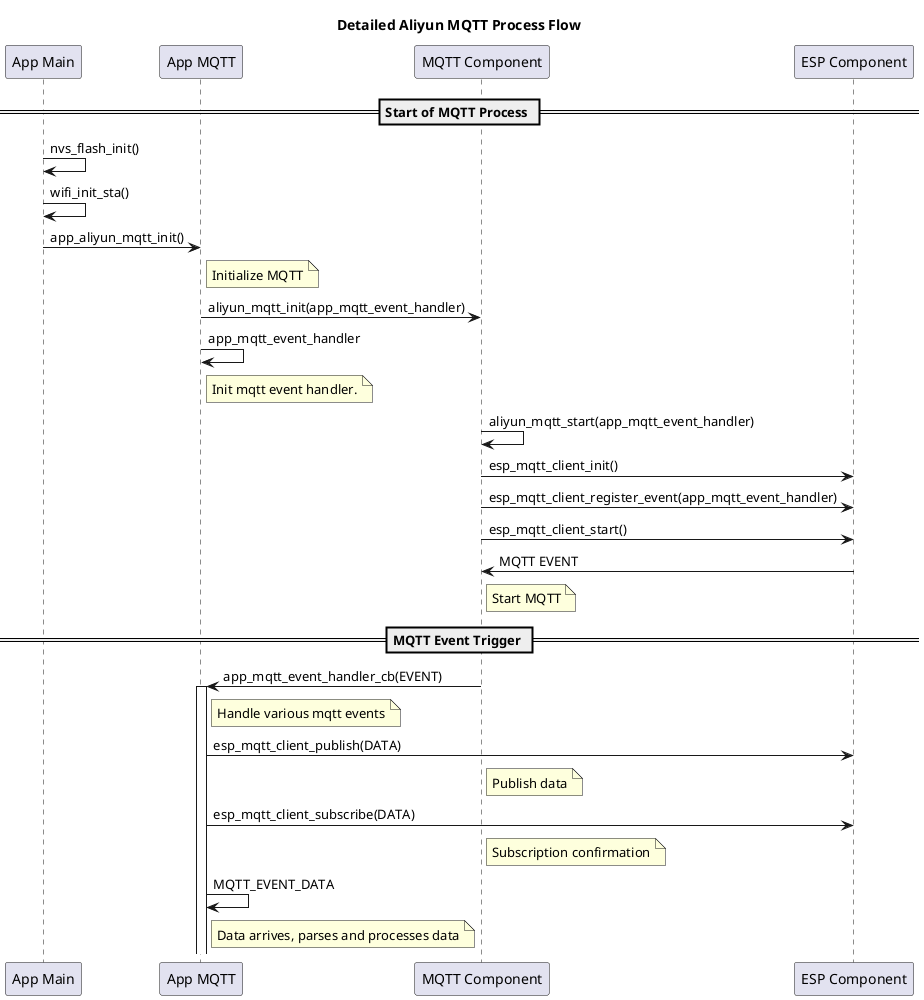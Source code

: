 @startuml
title Detailed Aliyun MQTT Process Flow

participant MAIN as "App Main"
participant App as "App MQTT"
participant MQTT as "MQTT Component"
participant ESP as "ESP Component"

== Start of MQTT Process ==

MAIN ->MAIN : nvs_flash_init()
MAIN ->MAIN : wifi_init_sta()
MAIN ->App : app_aliyun_mqtt_init()
note right of App: Initialize MQTT

App->MQTT : aliyun_mqtt_init(app_mqtt_event_handler)
App->App :app_mqtt_event_handler
note right of App:  Init mqtt event handler.

MQTT->MQTT : aliyun_mqtt_start(app_mqtt_event_handler)
MQTT->ESP: esp_mqtt_client_init()
MQTT->ESP: esp_mqtt_client_register_event(app_mqtt_event_handler)
MQTT->ESP: esp_mqtt_client_start()
ESP->MQTT : MQTT EVENT
note right of MQTT: Start MQTT  

== MQTT Event Trigger ==

MQTT -> App : app_mqtt_event_handler_cb(EVENT)
note right of App: Handle various mqtt events
activate App
App->ESP : esp_mqtt_client_publish(DATA)
note right of MQTT: Publish data
App->ESP : esp_mqtt_client_subscribe(DATA)
note right of MQTT: Subscription confirmation
App->App: MQTT_EVENT_DATA
note right of App: Data arrives, parses and processes data 
deactivate MQTT

 
@enduml
